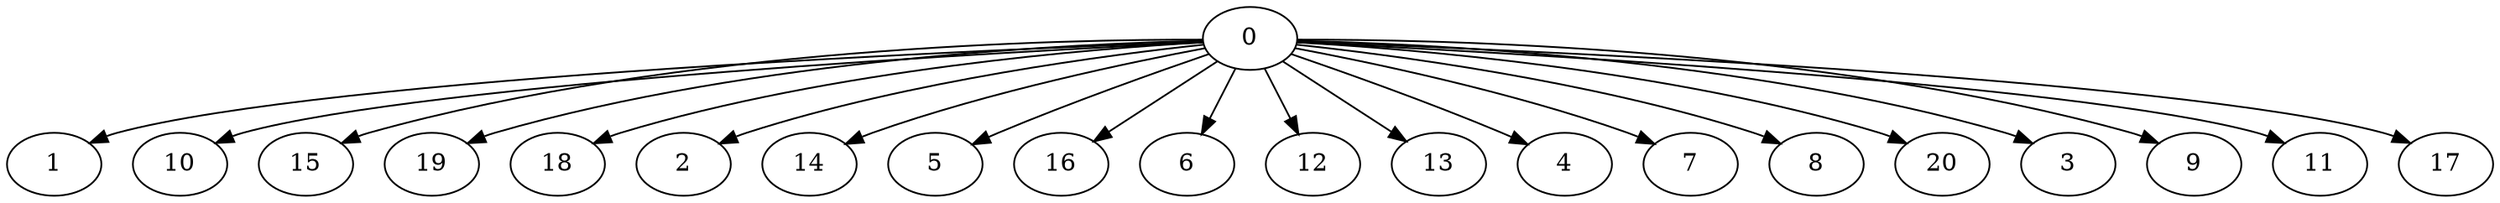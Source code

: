 digraph "Fork_Nodes_21_CCR_0.98_WeightType_Random#1_Homogeneous-2" {
0 [Weight=5];
1 [Weight=10];
10 [Weight=10];
15 [Weight=10];
19 [Weight=10];
18 [Weight=9];
2 [Weight=8];
14 [Weight=7];
5 [Weight=6];
16 [Weight=6];
6 [Weight=5];
12 [Weight=5];
13 [Weight=5];
4 [Weight=4];
7 [Weight=4];
8 [Weight=4];
20 [Weight=4];
3 [Weight=2];
9 [Weight=2];
11 [Weight=2];
17 [Weight=2];
0 -> 9 [Weight=7];
0 -> 18 [Weight=4];
0 -> 3 [Weight=4];
0 -> 6 [Weight=2];
0 -> 16 [Weight=7];
0 -> 13 [Weight=6];
0 -> 10 [Weight=2];
0 -> 4 [Weight=8];
0 -> 19 [Weight=5];
0 -> 20 [Weight=8];
0 -> 1 [Weight=4];
0 -> 8 [Weight=2];
0 -> 5 [Weight=9];
0 -> 17 [Weight=8];
0 -> 11 [Weight=6];
0 -> 7 [Weight=9];
0 -> 15 [Weight=2];
0 -> 14 [Weight=9];
0 -> 2 [Weight=9];
0 -> 12 [Weight=7];
}
